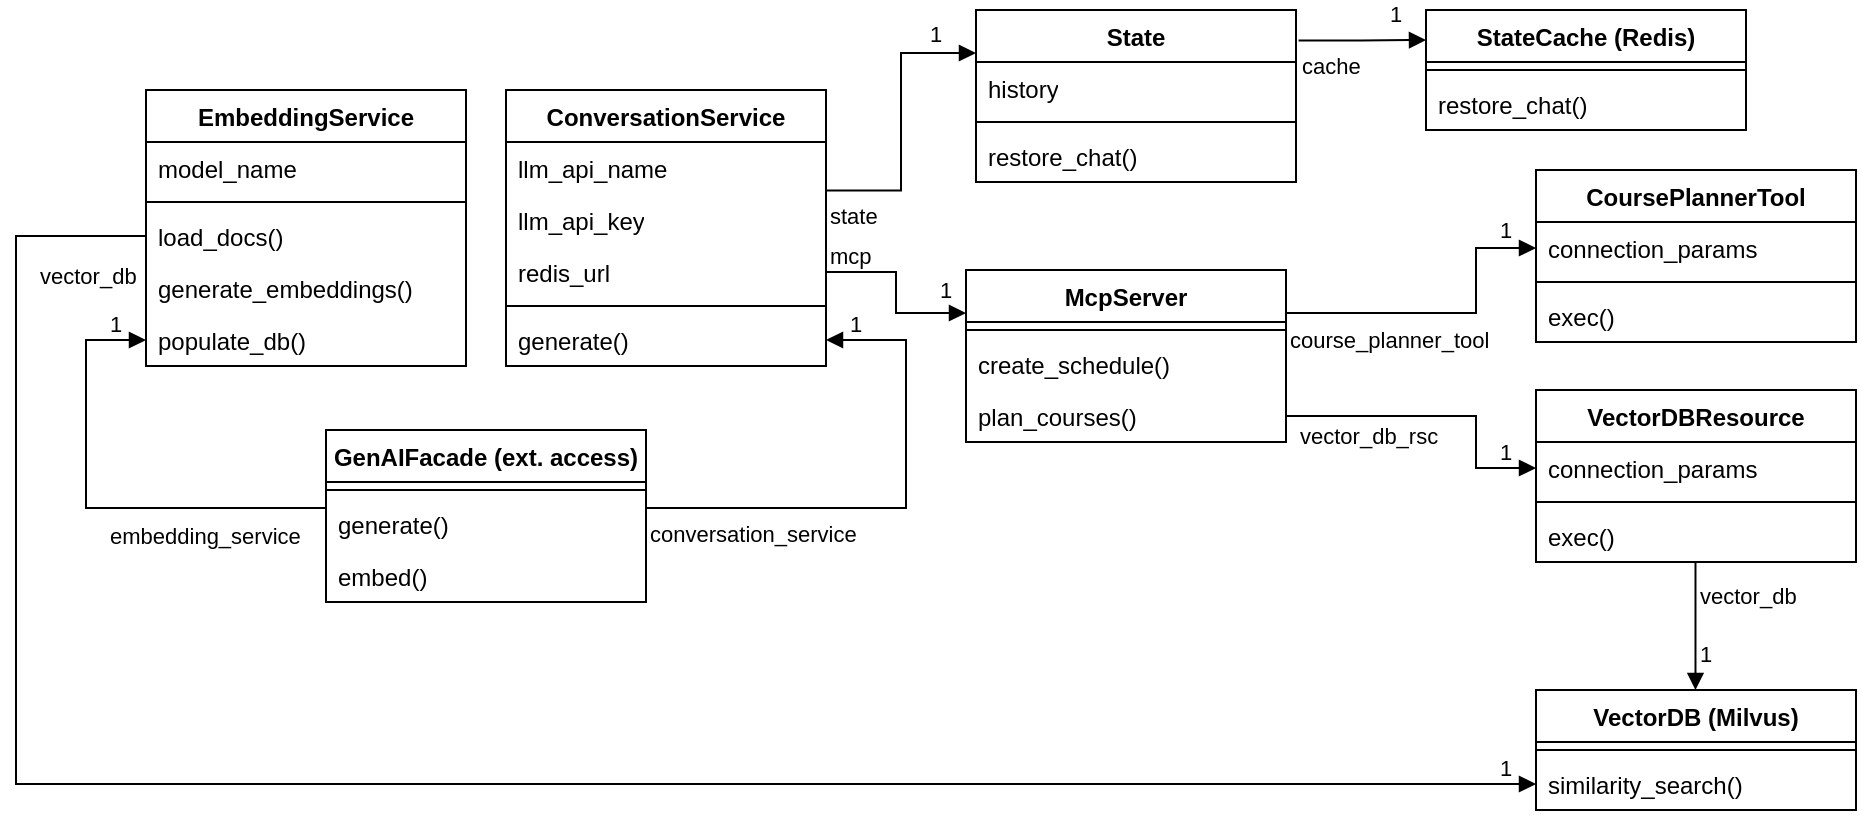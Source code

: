 <mxfile version="27.0.5">
  <diagram name="Page-1" id="ZkmwMshLrLI9YVhARKpx">
    <mxGraphModel dx="1079" dy="1140" grid="1" gridSize="10" guides="1" tooltips="1" connect="1" arrows="1" fold="1" page="1" pageScale="1" pageWidth="850" pageHeight="1100" math="0" shadow="0">
      <root>
        <mxCell id="0" />
        <mxCell id="1" parent="0" />
        <mxCell id="5Tah5pjNTo-BN5TJBC6f-1" value="ConversationService" style="swimlane;fontStyle=1;align=center;verticalAlign=top;childLayout=stackLayout;horizontal=1;startSize=26;horizontalStack=0;resizeParent=1;resizeParentMax=0;resizeLast=0;collapsible=1;marginBottom=0;whiteSpace=wrap;html=1;" vertex="1" parent="1">
          <mxGeometry x="335" y="270" width="160" height="138" as="geometry" />
        </mxCell>
        <mxCell id="5Tah5pjNTo-BN5TJBC6f-7" value="llm_api_name" style="text;strokeColor=none;fillColor=none;align=left;verticalAlign=top;spacingLeft=4;spacingRight=4;overflow=hidden;rotatable=0;points=[[0,0.5],[1,0.5]];portConstraint=eastwest;whiteSpace=wrap;html=1;" vertex="1" parent="5Tah5pjNTo-BN5TJBC6f-1">
          <mxGeometry y="26" width="160" height="26" as="geometry" />
        </mxCell>
        <mxCell id="5Tah5pjNTo-BN5TJBC6f-2" value="&lt;div&gt;llm_api_key&lt;/div&gt;" style="text;strokeColor=none;fillColor=none;align=left;verticalAlign=top;spacingLeft=4;spacingRight=4;overflow=hidden;rotatable=0;points=[[0,0.5],[1,0.5]];portConstraint=eastwest;whiteSpace=wrap;html=1;" vertex="1" parent="5Tah5pjNTo-BN5TJBC6f-1">
          <mxGeometry y="52" width="160" height="26" as="geometry" />
        </mxCell>
        <mxCell id="5Tah5pjNTo-BN5TJBC6f-5" value="redis_url" style="text;strokeColor=none;fillColor=none;align=left;verticalAlign=top;spacingLeft=4;spacingRight=4;overflow=hidden;rotatable=0;points=[[0,0.5],[1,0.5]];portConstraint=eastwest;whiteSpace=wrap;html=1;" vertex="1" parent="5Tah5pjNTo-BN5TJBC6f-1">
          <mxGeometry y="78" width="160" height="26" as="geometry" />
        </mxCell>
        <mxCell id="5Tah5pjNTo-BN5TJBC6f-3" value="" style="line;strokeWidth=1;fillColor=none;align=left;verticalAlign=middle;spacingTop=-1;spacingLeft=3;spacingRight=3;rotatable=0;labelPosition=right;points=[];portConstraint=eastwest;strokeColor=inherit;" vertex="1" parent="5Tah5pjNTo-BN5TJBC6f-1">
          <mxGeometry y="104" width="160" height="8" as="geometry" />
        </mxCell>
        <mxCell id="5Tah5pjNTo-BN5TJBC6f-4" value="generate()" style="text;strokeColor=none;fillColor=none;align=left;verticalAlign=top;spacingLeft=4;spacingRight=4;overflow=hidden;rotatable=0;points=[[0,0.5],[1,0.5]];portConstraint=eastwest;whiteSpace=wrap;html=1;" vertex="1" parent="5Tah5pjNTo-BN5TJBC6f-1">
          <mxGeometry y="112" width="160" height="26" as="geometry" />
        </mxCell>
        <mxCell id="5Tah5pjNTo-BN5TJBC6f-8" value="EmbeddingService" style="swimlane;fontStyle=1;align=center;verticalAlign=top;childLayout=stackLayout;horizontal=1;startSize=26;horizontalStack=0;resizeParent=1;resizeParentMax=0;resizeLast=0;collapsible=1;marginBottom=0;whiteSpace=wrap;html=1;" vertex="1" parent="1">
          <mxGeometry x="155" y="270" width="160" height="138" as="geometry" />
        </mxCell>
        <mxCell id="5Tah5pjNTo-BN5TJBC6f-9" value="model_name" style="text;strokeColor=none;fillColor=none;align=left;verticalAlign=top;spacingLeft=4;spacingRight=4;overflow=hidden;rotatable=0;points=[[0,0.5],[1,0.5]];portConstraint=eastwest;whiteSpace=wrap;html=1;" vertex="1" parent="5Tah5pjNTo-BN5TJBC6f-8">
          <mxGeometry y="26" width="160" height="26" as="geometry" />
        </mxCell>
        <mxCell id="5Tah5pjNTo-BN5TJBC6f-10" value="" style="line;strokeWidth=1;fillColor=none;align=left;verticalAlign=middle;spacingTop=-1;spacingLeft=3;spacingRight=3;rotatable=0;labelPosition=right;points=[];portConstraint=eastwest;strokeColor=inherit;" vertex="1" parent="5Tah5pjNTo-BN5TJBC6f-8">
          <mxGeometry y="52" width="160" height="8" as="geometry" />
        </mxCell>
        <mxCell id="5Tah5pjNTo-BN5TJBC6f-11" value="load_docs()" style="text;strokeColor=none;fillColor=none;align=left;verticalAlign=top;spacingLeft=4;spacingRight=4;overflow=hidden;rotatable=0;points=[[0,0.5],[1,0.5]];portConstraint=eastwest;whiteSpace=wrap;html=1;" vertex="1" parent="5Tah5pjNTo-BN5TJBC6f-8">
          <mxGeometry y="60" width="160" height="26" as="geometry" />
        </mxCell>
        <mxCell id="5Tah5pjNTo-BN5TJBC6f-12" value="generate_embeddings()" style="text;strokeColor=none;fillColor=none;align=left;verticalAlign=top;spacingLeft=4;spacingRight=4;overflow=hidden;rotatable=0;points=[[0,0.5],[1,0.5]];portConstraint=eastwest;whiteSpace=wrap;html=1;" vertex="1" parent="5Tah5pjNTo-BN5TJBC6f-8">
          <mxGeometry y="86" width="160" height="26" as="geometry" />
        </mxCell>
        <mxCell id="5Tah5pjNTo-BN5TJBC6f-13" value="populate_db()" style="text;strokeColor=none;fillColor=none;align=left;verticalAlign=top;spacingLeft=4;spacingRight=4;overflow=hidden;rotatable=0;points=[[0,0.5],[1,0.5]];portConstraint=eastwest;whiteSpace=wrap;html=1;" vertex="1" parent="5Tah5pjNTo-BN5TJBC6f-8">
          <mxGeometry y="112" width="160" height="26" as="geometry" />
        </mxCell>
        <mxCell id="5Tah5pjNTo-BN5TJBC6f-14" value="VectorDB (Milvus)" style="swimlane;fontStyle=1;align=center;verticalAlign=top;childLayout=stackLayout;horizontal=1;startSize=26;horizontalStack=0;resizeParent=1;resizeParentMax=0;resizeLast=0;collapsible=1;marginBottom=0;whiteSpace=wrap;html=1;" vertex="1" parent="1">
          <mxGeometry x="850" y="570" width="160" height="60" as="geometry" />
        </mxCell>
        <mxCell id="5Tah5pjNTo-BN5TJBC6f-16" value="" style="line;strokeWidth=1;fillColor=none;align=left;verticalAlign=middle;spacingTop=-1;spacingLeft=3;spacingRight=3;rotatable=0;labelPosition=right;points=[];portConstraint=eastwest;strokeColor=inherit;" vertex="1" parent="5Tah5pjNTo-BN5TJBC6f-14">
          <mxGeometry y="26" width="160" height="8" as="geometry" />
        </mxCell>
        <mxCell id="5Tah5pjNTo-BN5TJBC6f-17" value="similarity_search()" style="text;strokeColor=none;fillColor=none;align=left;verticalAlign=top;spacingLeft=4;spacingRight=4;overflow=hidden;rotatable=0;points=[[0,0.5],[1,0.5]];portConstraint=eastwest;whiteSpace=wrap;html=1;" vertex="1" parent="5Tah5pjNTo-BN5TJBC6f-14">
          <mxGeometry y="34" width="160" height="26" as="geometry" />
        </mxCell>
        <mxCell id="5Tah5pjNTo-BN5TJBC6f-18" value="StateCache (Redis)" style="swimlane;fontStyle=1;align=center;verticalAlign=top;childLayout=stackLayout;horizontal=1;startSize=26;horizontalStack=0;resizeParent=1;resizeParentMax=0;resizeLast=0;collapsible=1;marginBottom=0;whiteSpace=wrap;html=1;" vertex="1" parent="1">
          <mxGeometry x="795" y="230" width="160" height="60" as="geometry" />
        </mxCell>
        <mxCell id="5Tah5pjNTo-BN5TJBC6f-19" value="" style="line;strokeWidth=1;fillColor=none;align=left;verticalAlign=middle;spacingTop=-1;spacingLeft=3;spacingRight=3;rotatable=0;labelPosition=right;points=[];portConstraint=eastwest;strokeColor=inherit;" vertex="1" parent="5Tah5pjNTo-BN5TJBC6f-18">
          <mxGeometry y="26" width="160" height="8" as="geometry" />
        </mxCell>
        <mxCell id="5Tah5pjNTo-BN5TJBC6f-20" value="restore_chat()" style="text;strokeColor=none;fillColor=none;align=left;verticalAlign=top;spacingLeft=4;spacingRight=4;overflow=hidden;rotatable=0;points=[[0,0.5],[1,0.5]];portConstraint=eastwest;whiteSpace=wrap;html=1;" vertex="1" parent="5Tah5pjNTo-BN5TJBC6f-18">
          <mxGeometry y="34" width="160" height="26" as="geometry" />
        </mxCell>
        <mxCell id="5Tah5pjNTo-BN5TJBC6f-21" value="McpServer" style="swimlane;fontStyle=1;align=center;verticalAlign=top;childLayout=stackLayout;horizontal=1;startSize=26;horizontalStack=0;resizeParent=1;resizeParentMax=0;resizeLast=0;collapsible=1;marginBottom=0;whiteSpace=wrap;html=1;" vertex="1" parent="1">
          <mxGeometry x="565" y="360" width="160" height="86" as="geometry" />
        </mxCell>
        <mxCell id="5Tah5pjNTo-BN5TJBC6f-22" value="" style="line;strokeWidth=1;fillColor=none;align=left;verticalAlign=middle;spacingTop=-1;spacingLeft=3;spacingRight=3;rotatable=0;labelPosition=right;points=[];portConstraint=eastwest;strokeColor=inherit;" vertex="1" parent="5Tah5pjNTo-BN5TJBC6f-21">
          <mxGeometry y="26" width="160" height="8" as="geometry" />
        </mxCell>
        <mxCell id="5Tah5pjNTo-BN5TJBC6f-23" value="create_schedule()" style="text;strokeColor=none;fillColor=none;align=left;verticalAlign=top;spacingLeft=4;spacingRight=4;overflow=hidden;rotatable=0;points=[[0,0.5],[1,0.5]];portConstraint=eastwest;whiteSpace=wrap;html=1;" vertex="1" parent="5Tah5pjNTo-BN5TJBC6f-21">
          <mxGeometry y="34" width="160" height="26" as="geometry" />
        </mxCell>
        <mxCell id="5Tah5pjNTo-BN5TJBC6f-25" value="plan_courses()" style="text;strokeColor=none;fillColor=none;align=left;verticalAlign=top;spacingLeft=4;spacingRight=4;overflow=hidden;rotatable=0;points=[[0,0.5],[1,0.5]];portConstraint=eastwest;whiteSpace=wrap;html=1;" vertex="1" parent="5Tah5pjNTo-BN5TJBC6f-21">
          <mxGeometry y="60" width="160" height="26" as="geometry" />
        </mxCell>
        <mxCell id="5Tah5pjNTo-BN5TJBC6f-50" value="vector_db" style="endArrow=block;endFill=1;html=1;edgeStyle=orthogonalEdgeStyle;align=left;verticalAlign=top;rounded=0;exitX=0.5;exitY=1;exitDx=0;exitDy=0;entryX=0.5;entryY=0;entryDx=0;entryDy=0;" edge="1" parent="1">
          <mxGeometry x="-0.875" relative="1" as="geometry">
            <mxPoint x="929.74" y="506" as="sourcePoint" />
            <mxPoint x="929.74" y="570" as="targetPoint" />
            <mxPoint as="offset" />
          </mxGeometry>
        </mxCell>
        <mxCell id="5Tah5pjNTo-BN5TJBC6f-51" value="1" style="edgeLabel;resizable=0;html=1;align=left;verticalAlign=bottom;" connectable="0" vertex="1" parent="5Tah5pjNTo-BN5TJBC6f-50">
          <mxGeometry x="-1" relative="1" as="geometry">
            <mxPoint y="54" as="offset" />
          </mxGeometry>
        </mxCell>
        <mxCell id="5Tah5pjNTo-BN5TJBC6f-52" value="GenAIFacade (ext. access)" style="swimlane;fontStyle=1;align=center;verticalAlign=top;childLayout=stackLayout;horizontal=1;startSize=26;horizontalStack=0;resizeParent=1;resizeParentMax=0;resizeLast=0;collapsible=1;marginBottom=0;whiteSpace=wrap;html=1;" vertex="1" parent="1">
          <mxGeometry x="245" y="440" width="160" height="86" as="geometry" />
        </mxCell>
        <mxCell id="5Tah5pjNTo-BN5TJBC6f-54" value="" style="line;strokeWidth=1;fillColor=none;align=left;verticalAlign=middle;spacingTop=-1;spacingLeft=3;spacingRight=3;rotatable=0;labelPosition=right;points=[];portConstraint=eastwest;strokeColor=inherit;" vertex="1" parent="5Tah5pjNTo-BN5TJBC6f-52">
          <mxGeometry y="26" width="160" height="8" as="geometry" />
        </mxCell>
        <mxCell id="5Tah5pjNTo-BN5TJBC6f-55" value="generate()" style="text;strokeColor=none;fillColor=none;align=left;verticalAlign=top;spacingLeft=4;spacingRight=4;overflow=hidden;rotatable=0;points=[[0,0.5],[1,0.5]];portConstraint=eastwest;whiteSpace=wrap;html=1;" vertex="1" parent="5Tah5pjNTo-BN5TJBC6f-52">
          <mxGeometry y="34" width="160" height="26" as="geometry" />
        </mxCell>
        <mxCell id="5Tah5pjNTo-BN5TJBC6f-63" value="embed()" style="text;strokeColor=none;fillColor=none;align=left;verticalAlign=top;spacingLeft=4;spacingRight=4;overflow=hidden;rotatable=0;points=[[0,0.5],[1,0.5]];portConstraint=eastwest;whiteSpace=wrap;html=1;" vertex="1" parent="5Tah5pjNTo-BN5TJBC6f-52">
          <mxGeometry y="60" width="160" height="26" as="geometry" />
        </mxCell>
        <mxCell id="5Tah5pjNTo-BN5TJBC6f-57" value="embedding_service" style="endArrow=block;endFill=1;html=1;edgeStyle=orthogonalEdgeStyle;align=left;verticalAlign=top;rounded=0;exitX=0;exitY=0.5;exitDx=0;exitDy=0;entryX=0;entryY=0.5;entryDx=0;entryDy=0;" edge="1" parent="1" target="5Tah5pjNTo-BN5TJBC6f-13">
          <mxGeometry x="-0.06" y="1" relative="1" as="geometry">
            <mxPoint x="245" y="479" as="sourcePoint" />
            <mxPoint x="215" y="500" as="targetPoint" />
            <Array as="points">
              <mxPoint x="125" y="479" />
              <mxPoint x="125" y="395" />
            </Array>
            <mxPoint as="offset" />
          </mxGeometry>
        </mxCell>
        <mxCell id="5Tah5pjNTo-BN5TJBC6f-58" value="1" style="edgeLabel;resizable=0;html=1;align=left;verticalAlign=bottom;" connectable="0" vertex="1" parent="5Tah5pjNTo-BN5TJBC6f-57">
          <mxGeometry x="-1" relative="1" as="geometry">
            <mxPoint x="-110" y="-84" as="offset" />
          </mxGeometry>
        </mxCell>
        <mxCell id="5Tah5pjNTo-BN5TJBC6f-61" value="conversation_service" style="endArrow=block;endFill=1;html=1;edgeStyle=orthogonalEdgeStyle;align=left;verticalAlign=top;rounded=0;entryX=1;entryY=0.5;entryDx=0;entryDy=0;exitX=1;exitY=0.5;exitDx=0;exitDy=0;" edge="1" parent="1" target="5Tah5pjNTo-BN5TJBC6f-4">
          <mxGeometry x="-1" relative="1" as="geometry">
            <mxPoint x="405" y="479" as="sourcePoint" />
            <mxPoint x="585" y="470" as="targetPoint" />
            <Array as="points">
              <mxPoint x="535" y="479" />
              <mxPoint x="535" y="395" />
            </Array>
          </mxGeometry>
        </mxCell>
        <mxCell id="5Tah5pjNTo-BN5TJBC6f-62" value="1" style="edgeLabel;resizable=0;html=1;align=left;verticalAlign=bottom;" connectable="0" vertex="1" parent="5Tah5pjNTo-BN5TJBC6f-61">
          <mxGeometry x="-1" relative="1" as="geometry">
            <mxPoint x="100" y="-84" as="offset" />
          </mxGeometry>
        </mxCell>
        <mxCell id="5Tah5pjNTo-BN5TJBC6f-64" value="cache" style="endArrow=block;endFill=1;html=1;edgeStyle=orthogonalEdgeStyle;align=left;verticalAlign=top;rounded=0;exitX=1.008;exitY=0.177;exitDx=0;exitDy=0;entryX=0;entryY=0.25;entryDx=0;entryDy=0;exitPerimeter=0;" edge="1" parent="1" source="5Tah5pjNTo-BN5TJBC6f-88" target="5Tah5pjNTo-BN5TJBC6f-18">
          <mxGeometry x="-1" relative="1" as="geometry">
            <mxPoint x="660" y="380" as="sourcePoint" />
            <mxPoint x="820" y="380" as="targetPoint" />
          </mxGeometry>
        </mxCell>
        <mxCell id="5Tah5pjNTo-BN5TJBC6f-65" value="1" style="edgeLabel;resizable=0;html=1;align=left;verticalAlign=bottom;" connectable="0" vertex="1" parent="5Tah5pjNTo-BN5TJBC6f-64">
          <mxGeometry x="-1" relative="1" as="geometry">
            <mxPoint x="44" y="-5" as="offset" />
          </mxGeometry>
        </mxCell>
        <mxCell id="5Tah5pjNTo-BN5TJBC6f-66" value="mcp" style="endArrow=block;endFill=1;html=1;edgeStyle=orthogonalEdgeStyle;align=left;verticalAlign=top;rounded=0;exitX=1;exitY=0.5;exitDx=0;exitDy=0;entryX=0;entryY=0.25;entryDx=0;entryDy=0;" edge="1" parent="1" source="5Tah5pjNTo-BN5TJBC6f-5" target="5Tah5pjNTo-BN5TJBC6f-21">
          <mxGeometry x="-1" y="21" relative="1" as="geometry">
            <mxPoint x="515" y="340" as="sourcePoint" />
            <mxPoint x="675" y="340" as="targetPoint" />
            <mxPoint as="offset" />
          </mxGeometry>
        </mxCell>
        <mxCell id="5Tah5pjNTo-BN5TJBC6f-67" value="1" style="edgeLabel;resizable=0;html=1;align=left;verticalAlign=bottom;" connectable="0" vertex="1" parent="5Tah5pjNTo-BN5TJBC6f-66">
          <mxGeometry x="-1" relative="1" as="geometry">
            <mxPoint x="55" y="17" as="offset" />
          </mxGeometry>
        </mxCell>
        <mxCell id="5Tah5pjNTo-BN5TJBC6f-68" value="vector_db" style="endArrow=block;endFill=1;html=1;edgeStyle=orthogonalEdgeStyle;align=left;verticalAlign=top;rounded=0;exitX=0;exitY=0.5;exitDx=0;exitDy=0;entryX=0;entryY=0.5;entryDx=0;entryDy=0;" edge="1" parent="1" source="5Tah5pjNTo-BN5TJBC6f-11" target="5Tah5pjNTo-BN5TJBC6f-17">
          <mxGeometry x="-0.9" y="7" relative="1" as="geometry">
            <mxPoint x="150" y="343.0" as="sourcePoint" />
            <mxPoint x="560" y="557" as="targetPoint" />
            <Array as="points">
              <mxPoint x="90" y="343" />
              <mxPoint x="90" y="617" />
            </Array>
            <mxPoint as="offset" />
          </mxGeometry>
        </mxCell>
        <mxCell id="5Tah5pjNTo-BN5TJBC6f-69" value="1" style="edgeLabel;resizable=0;html=1;align=left;verticalAlign=bottom;" connectable="0" vertex="1" parent="5Tah5pjNTo-BN5TJBC6f-68">
          <mxGeometry x="-1" relative="1" as="geometry">
            <mxPoint x="675" y="274" as="offset" />
          </mxGeometry>
        </mxCell>
        <mxCell id="5Tah5pjNTo-BN5TJBC6f-70" value="VectorDBResource" style="swimlane;fontStyle=1;align=center;verticalAlign=top;childLayout=stackLayout;horizontal=1;startSize=26;horizontalStack=0;resizeParent=1;resizeParentMax=0;resizeLast=0;collapsible=1;marginBottom=0;whiteSpace=wrap;html=1;" vertex="1" parent="1">
          <mxGeometry x="850" y="420" width="160" height="86" as="geometry" />
        </mxCell>
        <mxCell id="5Tah5pjNTo-BN5TJBC6f-82" value="connection_params" style="text;strokeColor=none;fillColor=none;align=left;verticalAlign=top;spacingLeft=4;spacingRight=4;overflow=hidden;rotatable=0;points=[[0,0.5],[1,0.5]];portConstraint=eastwest;whiteSpace=wrap;html=1;" vertex="1" parent="5Tah5pjNTo-BN5TJBC6f-70">
          <mxGeometry y="26" width="160" height="26" as="geometry" />
        </mxCell>
        <mxCell id="5Tah5pjNTo-BN5TJBC6f-72" value="" style="line;strokeWidth=1;fillColor=none;align=left;verticalAlign=middle;spacingTop=-1;spacingLeft=3;spacingRight=3;rotatable=0;labelPosition=right;points=[];portConstraint=eastwest;strokeColor=inherit;" vertex="1" parent="5Tah5pjNTo-BN5TJBC6f-70">
          <mxGeometry y="52" width="160" height="8" as="geometry" />
        </mxCell>
        <mxCell id="5Tah5pjNTo-BN5TJBC6f-83" value="exec()" style="text;strokeColor=none;fillColor=none;align=left;verticalAlign=top;spacingLeft=4;spacingRight=4;overflow=hidden;rotatable=0;points=[[0,0.5],[1,0.5]];portConstraint=eastwest;whiteSpace=wrap;html=1;" vertex="1" parent="5Tah5pjNTo-BN5TJBC6f-70">
          <mxGeometry y="60" width="160" height="26" as="geometry" />
        </mxCell>
        <mxCell id="5Tah5pjNTo-BN5TJBC6f-74" value="CoursePlannerTool" style="swimlane;fontStyle=1;align=center;verticalAlign=top;childLayout=stackLayout;horizontal=1;startSize=26;horizontalStack=0;resizeParent=1;resizeParentMax=0;resizeLast=0;collapsible=1;marginBottom=0;whiteSpace=wrap;html=1;" vertex="1" parent="1">
          <mxGeometry x="850" y="310" width="160" height="86" as="geometry" />
        </mxCell>
        <mxCell id="5Tah5pjNTo-BN5TJBC6f-75" value="connection_params" style="text;strokeColor=none;fillColor=none;align=left;verticalAlign=top;spacingLeft=4;spacingRight=4;overflow=hidden;rotatable=0;points=[[0,0.5],[1,0.5]];portConstraint=eastwest;whiteSpace=wrap;html=1;" vertex="1" parent="5Tah5pjNTo-BN5TJBC6f-74">
          <mxGeometry y="26" width="160" height="26" as="geometry" />
        </mxCell>
        <mxCell id="5Tah5pjNTo-BN5TJBC6f-76" value="" style="line;strokeWidth=1;fillColor=none;align=left;verticalAlign=middle;spacingTop=-1;spacingLeft=3;spacingRight=3;rotatable=0;labelPosition=right;points=[];portConstraint=eastwest;strokeColor=inherit;" vertex="1" parent="5Tah5pjNTo-BN5TJBC6f-74">
          <mxGeometry y="52" width="160" height="8" as="geometry" />
        </mxCell>
        <mxCell id="5Tah5pjNTo-BN5TJBC6f-77" value="exec()" style="text;strokeColor=none;fillColor=none;align=left;verticalAlign=top;spacingLeft=4;spacingRight=4;overflow=hidden;rotatable=0;points=[[0,0.5],[1,0.5]];portConstraint=eastwest;whiteSpace=wrap;html=1;" vertex="1" parent="5Tah5pjNTo-BN5TJBC6f-74">
          <mxGeometry y="60" width="160" height="26" as="geometry" />
        </mxCell>
        <mxCell id="5Tah5pjNTo-BN5TJBC6f-78" value="course_planner_tool" style="endArrow=block;endFill=1;html=1;edgeStyle=orthogonalEdgeStyle;align=left;verticalAlign=top;rounded=0;exitX=1;exitY=0.25;exitDx=0;exitDy=0;entryX=0;entryY=0.5;entryDx=0;entryDy=0;" edge="1" parent="1" source="5Tah5pjNTo-BN5TJBC6f-21" target="5Tah5pjNTo-BN5TJBC6f-75">
          <mxGeometry x="-1" relative="1" as="geometry">
            <mxPoint x="740" y="380" as="sourcePoint" />
            <mxPoint x="900" y="380" as="targetPoint" />
            <Array as="points">
              <mxPoint x="820" y="382" />
              <mxPoint x="820" y="349" />
            </Array>
          </mxGeometry>
        </mxCell>
        <mxCell id="5Tah5pjNTo-BN5TJBC6f-79" value="1" style="edgeLabel;resizable=0;html=1;align=left;verticalAlign=bottom;" connectable="0" vertex="1" parent="5Tah5pjNTo-BN5TJBC6f-78">
          <mxGeometry x="-1" relative="1" as="geometry">
            <mxPoint x="105" y="-33" as="offset" />
          </mxGeometry>
        </mxCell>
        <mxCell id="5Tah5pjNTo-BN5TJBC6f-80" value="vector_db_rsc" style="endArrow=block;endFill=1;html=1;edgeStyle=orthogonalEdgeStyle;align=left;verticalAlign=top;rounded=0;exitX=1;exitY=0.5;exitDx=0;exitDy=0;entryX=0;entryY=0.5;entryDx=0;entryDy=0;" edge="1" parent="1" source="5Tah5pjNTo-BN5TJBC6f-25">
          <mxGeometry x="-0.934" y="3" relative="1" as="geometry">
            <mxPoint x="740" y="440" as="sourcePoint" />
            <mxPoint x="850" y="459" as="targetPoint" />
            <Array as="points">
              <mxPoint x="820" y="433" />
              <mxPoint x="820" y="459" />
            </Array>
            <mxPoint as="offset" />
          </mxGeometry>
        </mxCell>
        <mxCell id="5Tah5pjNTo-BN5TJBC6f-81" value="1" style="edgeLabel;resizable=0;html=1;align=left;verticalAlign=bottom;" connectable="0" vertex="1" parent="5Tah5pjNTo-BN5TJBC6f-80">
          <mxGeometry x="-1" relative="1" as="geometry">
            <mxPoint x="105" y="26" as="offset" />
          </mxGeometry>
        </mxCell>
        <mxCell id="5Tah5pjNTo-BN5TJBC6f-88" value="State" style="swimlane;fontStyle=1;align=center;verticalAlign=top;childLayout=stackLayout;horizontal=1;startSize=26;horizontalStack=0;resizeParent=1;resizeParentMax=0;resizeLast=0;collapsible=1;marginBottom=0;whiteSpace=wrap;html=1;" vertex="1" parent="1">
          <mxGeometry x="570" y="230" width="160" height="86" as="geometry" />
        </mxCell>
        <mxCell id="5Tah5pjNTo-BN5TJBC6f-89" value="history" style="text;strokeColor=none;fillColor=none;align=left;verticalAlign=top;spacingLeft=4;spacingRight=4;overflow=hidden;rotatable=0;points=[[0,0.5],[1,0.5]];portConstraint=eastwest;whiteSpace=wrap;html=1;" vertex="1" parent="5Tah5pjNTo-BN5TJBC6f-88">
          <mxGeometry y="26" width="160" height="26" as="geometry" />
        </mxCell>
        <mxCell id="5Tah5pjNTo-BN5TJBC6f-90" value="" style="line;strokeWidth=1;fillColor=none;align=left;verticalAlign=middle;spacingTop=-1;spacingLeft=3;spacingRight=3;rotatable=0;labelPosition=right;points=[];portConstraint=eastwest;strokeColor=inherit;" vertex="1" parent="5Tah5pjNTo-BN5TJBC6f-88">
          <mxGeometry y="52" width="160" height="8" as="geometry" />
        </mxCell>
        <mxCell id="5Tah5pjNTo-BN5TJBC6f-92" value="restore_chat()" style="text;strokeColor=none;fillColor=none;align=left;verticalAlign=top;spacingLeft=4;spacingRight=4;overflow=hidden;rotatable=0;points=[[0,0.5],[1,0.5]];portConstraint=eastwest;whiteSpace=wrap;html=1;" vertex="1" parent="5Tah5pjNTo-BN5TJBC6f-88">
          <mxGeometry y="60" width="160" height="26" as="geometry" />
        </mxCell>
        <mxCell id="5Tah5pjNTo-BN5TJBC6f-95" value="state" style="endArrow=block;endFill=1;html=1;edgeStyle=orthogonalEdgeStyle;align=left;verticalAlign=top;rounded=0;entryX=0;entryY=0.25;entryDx=0;entryDy=0;exitX=1.003;exitY=0.934;exitDx=0;exitDy=0;exitPerimeter=0;" edge="1" parent="1" source="5Tah5pjNTo-BN5TJBC6f-7" target="5Tah5pjNTo-BN5TJBC6f-88">
          <mxGeometry x="-1" relative="1" as="geometry">
            <mxPoint x="500" y="320" as="sourcePoint" />
            <mxPoint x="520" y="196" as="targetPoint" />
            <mxPoint as="offset" />
          </mxGeometry>
        </mxCell>
        <mxCell id="5Tah5pjNTo-BN5TJBC6f-96" value="1" style="edgeLabel;resizable=0;html=1;align=left;verticalAlign=bottom;" connectable="0" vertex="1" parent="5Tah5pjNTo-BN5TJBC6f-95">
          <mxGeometry x="-1" relative="1" as="geometry">
            <mxPoint x="50" y="-70" as="offset" />
          </mxGeometry>
        </mxCell>
      </root>
    </mxGraphModel>
  </diagram>
</mxfile>
